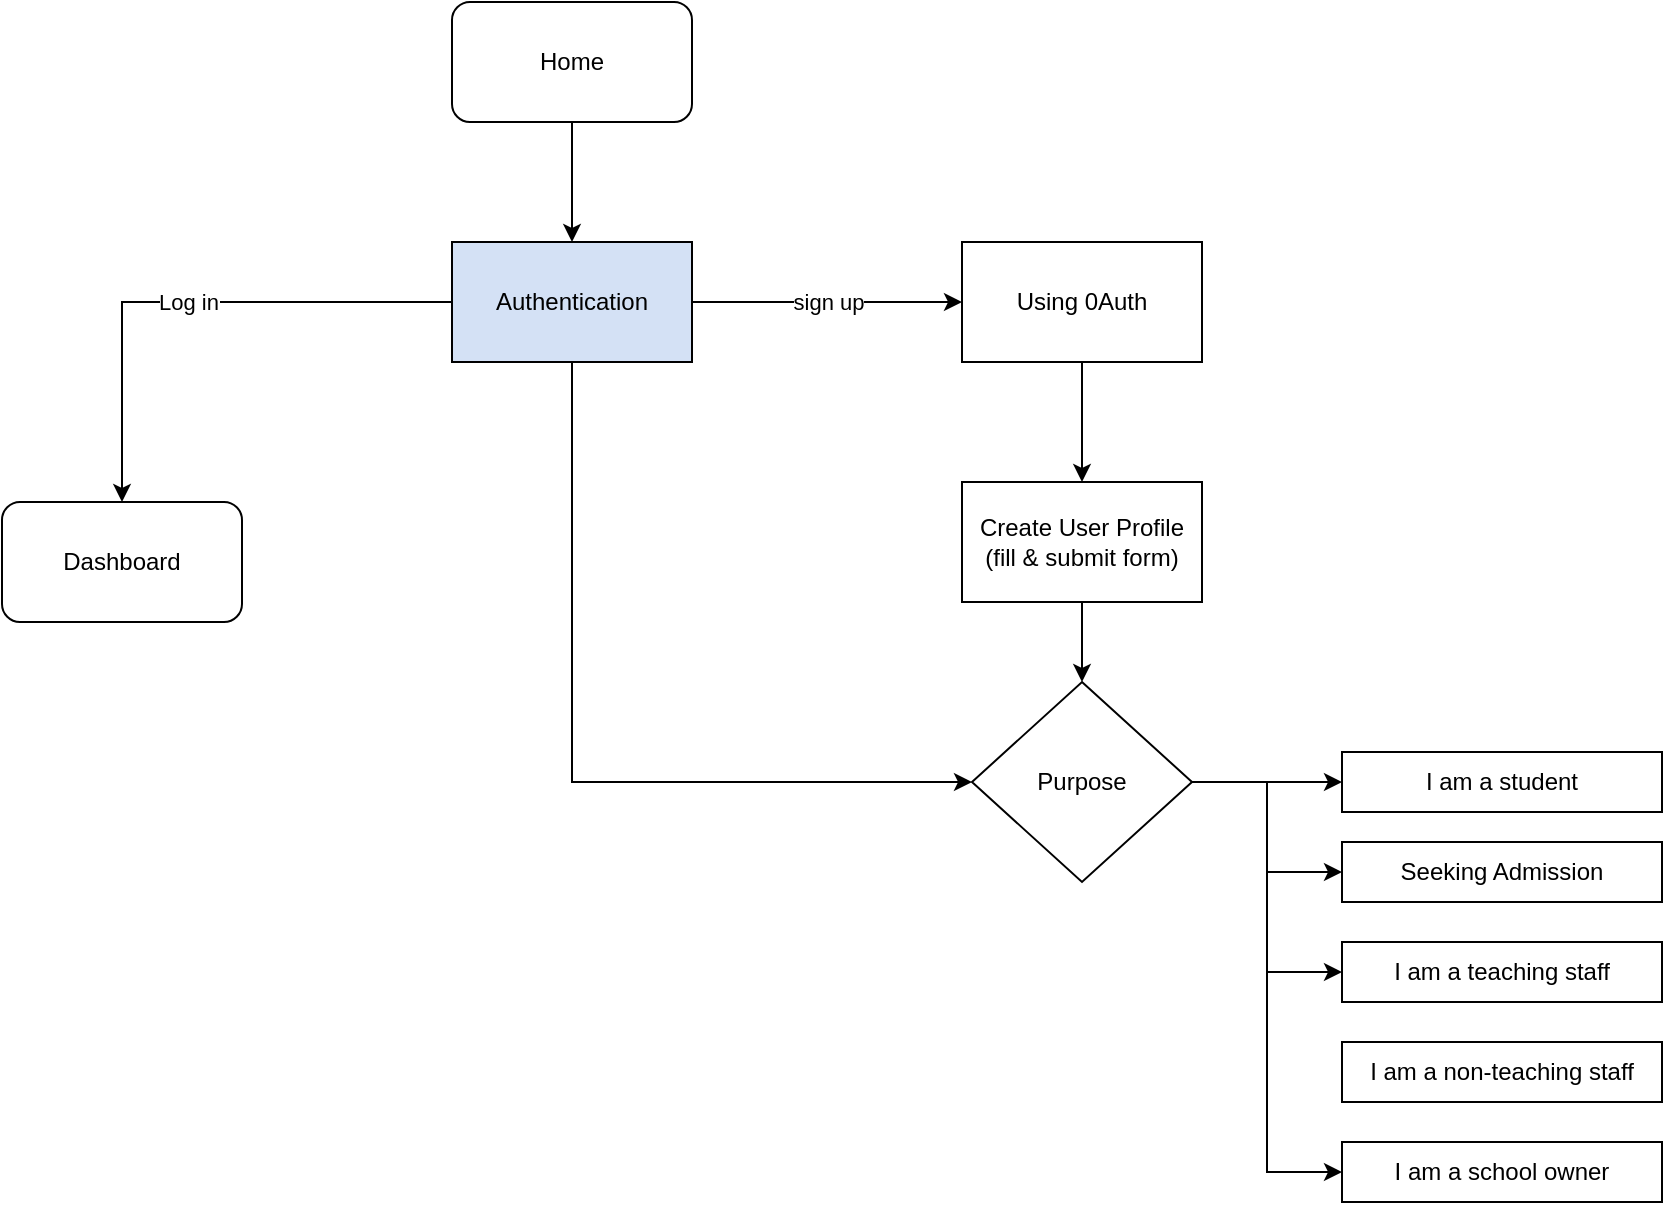 <mxfile version="13.9.9" type="device"><diagram id="MXUtOeBLC2Pq5_DPKzNc" name="Page-1"><mxGraphModel dx="1024" dy="632" grid="1" gridSize="10" guides="1" tooltips="1" connect="1" arrows="1" fold="1" page="1" pageScale="1" pageWidth="1100" pageHeight="850" math="0" shadow="0"><root><mxCell id="0"/><mxCell id="1" parent="0"/><mxCell id="-HGAVwT2XG-nKcnsy7ZD-1" style="edgeStyle=orthogonalEdgeStyle;rounded=0;orthogonalLoop=1;jettySize=auto;html=1;" edge="1" parent="1" source="-HGAVwT2XG-nKcnsy7ZD-2" target="-HGAVwT2XG-nKcnsy7ZD-6"><mxGeometry relative="1" as="geometry"/></mxCell><mxCell id="-HGAVwT2XG-nKcnsy7ZD-2" value="Home" style="rounded=1;whiteSpace=wrap;html=1;glass=0;shadow=0;" vertex="1" parent="1"><mxGeometry x="365" y="40" width="120" height="60" as="geometry"/></mxCell><mxCell id="-HGAVwT2XG-nKcnsy7ZD-3" value="sign up" style="edgeStyle=orthogonalEdgeStyle;rounded=0;orthogonalLoop=1;jettySize=auto;html=1;" edge="1" parent="1" source="-HGAVwT2XG-nKcnsy7ZD-6" target="-HGAVwT2XG-nKcnsy7ZD-8"><mxGeometry relative="1" as="geometry"/></mxCell><mxCell id="-HGAVwT2XG-nKcnsy7ZD-4" value="Log in" style="edgeStyle=orthogonalEdgeStyle;rounded=0;orthogonalLoop=1;jettySize=auto;html=1;entryX=0.5;entryY=0;entryDx=0;entryDy=0;" edge="1" parent="1" source="-HGAVwT2XG-nKcnsy7ZD-6" target="-HGAVwT2XG-nKcnsy7ZD-9"><mxGeometry relative="1" as="geometry"/></mxCell><mxCell id="-HGAVwT2XG-nKcnsy7ZD-5" style="edgeStyle=orthogonalEdgeStyle;rounded=0;orthogonalLoop=1;jettySize=auto;html=1;entryX=0;entryY=0.5;entryDx=0;entryDy=0;" edge="1" parent="1" source="-HGAVwT2XG-nKcnsy7ZD-6" target="-HGAVwT2XG-nKcnsy7ZD-17"><mxGeometry relative="1" as="geometry"><mxPoint x="620" y="430" as="targetPoint"/><Array as="points"><mxPoint x="425" y="430"/></Array></mxGeometry></mxCell><mxCell id="-HGAVwT2XG-nKcnsy7ZD-6" value="Authentication" style="rounded=0;whiteSpace=wrap;html=1;fillColor=#D4E1F5;" vertex="1" parent="1"><mxGeometry x="365" y="160" width="120" height="60" as="geometry"/></mxCell><mxCell id="-HGAVwT2XG-nKcnsy7ZD-7" style="edgeStyle=orthogonalEdgeStyle;rounded=0;orthogonalLoop=1;jettySize=auto;html=1;" edge="1" parent="1" source="-HGAVwT2XG-nKcnsy7ZD-8" target="-HGAVwT2XG-nKcnsy7ZD-11"><mxGeometry relative="1" as="geometry"/></mxCell><mxCell id="-HGAVwT2XG-nKcnsy7ZD-8" value="Using 0Auth" style="rounded=0;whiteSpace=wrap;html=1;" vertex="1" parent="1"><mxGeometry x="620" y="160" width="120" height="60" as="geometry"/></mxCell><mxCell id="-HGAVwT2XG-nKcnsy7ZD-9" value="Dashboard" style="rounded=1;whiteSpace=wrap;html=1;" vertex="1" parent="1"><mxGeometry x="140" y="290" width="120" height="60" as="geometry"/></mxCell><mxCell id="-HGAVwT2XG-nKcnsy7ZD-10" style="edgeStyle=orthogonalEdgeStyle;rounded=0;orthogonalLoop=1;jettySize=auto;html=1;" edge="1" parent="1" source="-HGAVwT2XG-nKcnsy7ZD-11" target="-HGAVwT2XG-nKcnsy7ZD-17"><mxGeometry relative="1" as="geometry"><mxPoint x="680" y="400" as="targetPoint"/></mxGeometry></mxCell><mxCell id="-HGAVwT2XG-nKcnsy7ZD-11" value="Create User Profile&lt;br&gt;(fill &amp;amp; submit form)" style="rounded=0;whiteSpace=wrap;html=1;" vertex="1" parent="1"><mxGeometry x="620" y="280" width="120" height="60" as="geometry"/></mxCell><mxCell id="-HGAVwT2XG-nKcnsy7ZD-12" value="I am a student" style="rounded=0;whiteSpace=wrap;html=1;" vertex="1" parent="1"><mxGeometry x="810" y="415" width="160" height="30" as="geometry"/></mxCell><mxCell id="-HGAVwT2XG-nKcnsy7ZD-13" style="edgeStyle=orthogonalEdgeStyle;rounded=0;orthogonalLoop=1;jettySize=auto;html=1;entryX=0;entryY=0.5;entryDx=0;entryDy=0;" edge="1" parent="1" source="-HGAVwT2XG-nKcnsy7ZD-17" target="-HGAVwT2XG-nKcnsy7ZD-12"><mxGeometry relative="1" as="geometry"/></mxCell><mxCell id="-HGAVwT2XG-nKcnsy7ZD-14" style="edgeStyle=orthogonalEdgeStyle;rounded=0;orthogonalLoop=1;jettySize=auto;html=1;entryX=0;entryY=0.5;entryDx=0;entryDy=0;" edge="1" parent="1" source="-HGAVwT2XG-nKcnsy7ZD-17" target="-HGAVwT2XG-nKcnsy7ZD-18"><mxGeometry relative="1" as="geometry"/></mxCell><mxCell id="-HGAVwT2XG-nKcnsy7ZD-15" style="edgeStyle=orthogonalEdgeStyle;rounded=0;orthogonalLoop=1;jettySize=auto;html=1;entryX=0;entryY=0.5;entryDx=0;entryDy=0;" edge="1" parent="1" source="-HGAVwT2XG-nKcnsy7ZD-17" target="-HGAVwT2XG-nKcnsy7ZD-20"><mxGeometry relative="1" as="geometry"/></mxCell><mxCell id="-HGAVwT2XG-nKcnsy7ZD-16" style="edgeStyle=orthogonalEdgeStyle;rounded=0;orthogonalLoop=1;jettySize=auto;html=1;exitX=1;exitY=0.5;exitDx=0;exitDy=0;entryX=0;entryY=0.5;entryDx=0;entryDy=0;" edge="1" parent="1" source="-HGAVwT2XG-nKcnsy7ZD-17" target="-HGAVwT2XG-nKcnsy7ZD-19"><mxGeometry relative="1" as="geometry"/></mxCell><mxCell id="-HGAVwT2XG-nKcnsy7ZD-17" value="Purpose" style="rhombus;whiteSpace=wrap;html=1;" vertex="1" parent="1"><mxGeometry x="625" y="380" width="110" height="100" as="geometry"/></mxCell><mxCell id="-HGAVwT2XG-nKcnsy7ZD-18" value="Seeking Admission" style="rounded=0;whiteSpace=wrap;html=1;" vertex="1" parent="1"><mxGeometry x="810" y="460" width="160" height="30" as="geometry"/></mxCell><mxCell id="-HGAVwT2XG-nKcnsy7ZD-19" value="I am a school owner" style="rounded=0;whiteSpace=wrap;html=1;" vertex="1" parent="1"><mxGeometry x="810" y="610" width="160" height="30" as="geometry"/></mxCell><mxCell id="-HGAVwT2XG-nKcnsy7ZD-20" value="I am a teaching staff" style="rounded=0;whiteSpace=wrap;html=1;" vertex="1" parent="1"><mxGeometry x="810" y="510" width="160" height="30" as="geometry"/></mxCell><mxCell id="-HGAVwT2XG-nKcnsy7ZD-21" value="I am a non-teaching staff" style="rounded=0;whiteSpace=wrap;html=1;" vertex="1" parent="1"><mxGeometry x="810" y="560" width="160" height="30" as="geometry"/></mxCell></root></mxGraphModel></diagram></mxfile>